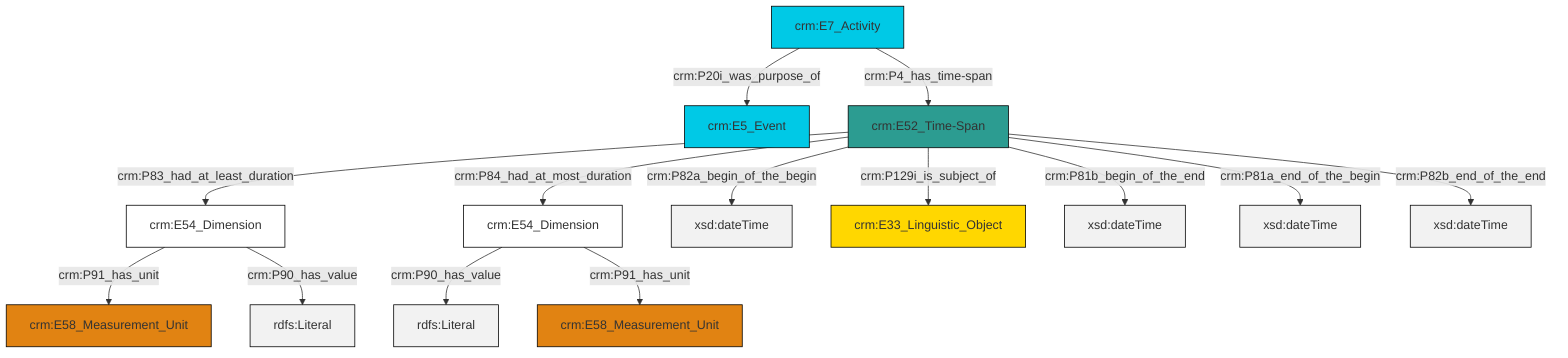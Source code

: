 graph TD
classDef Literal fill:#f2f2f2,stroke:#000000;
classDef CRM_Entity fill:#FFFFFF,stroke:#000000;
classDef Temporal_Entity fill:#00C9E6, stroke:#000000;
classDef Type fill:#E18312, stroke:#000000;
classDef Time-Span fill:#2C9C91, stroke:#000000;
classDef Appellation fill:#FFEB7F, stroke:#000000;
classDef Place fill:#008836, stroke:#000000;
classDef Persistent_Item fill:#B266B2, stroke:#000000;
classDef Conceptual_Object fill:#FFD700, stroke:#000000;
classDef Physical_Thing fill:#D2B48C, stroke:#000000;
classDef Actor fill:#f58aad, stroke:#000000;
classDef PC_Classes fill:#4ce600, stroke:#000000;
classDef Multi fill:#cccccc,stroke:#000000;

0["crm:E54_Dimension"]:::CRM_Entity -->|crm:P91_has_unit| 4["crm:E58_Measurement_Unit"]:::Type
12["crm:E52_Time-Span"]:::Time-Span -->|crm:P83_had_at_least_duration| 0["crm:E54_Dimension"]:::CRM_Entity
12["crm:E52_Time-Span"]:::Time-Span -->|crm:P82a_begin_of_the_begin| 13[xsd:dateTime]:::Literal
12["crm:E52_Time-Span"]:::Time-Span -->|crm:P84_had_at_most_duration| 6["crm:E54_Dimension"]:::CRM_Entity
6["crm:E54_Dimension"]:::CRM_Entity -->|crm:P90_has_value| 16[rdfs:Literal]:::Literal
12["crm:E52_Time-Span"]:::Time-Span -->|crm:P81b_begin_of_the_end| 17[xsd:dateTime]:::Literal
0["crm:E54_Dimension"]:::CRM_Entity -->|crm:P90_has_value| 18[rdfs:Literal]:::Literal
12["crm:E52_Time-Span"]:::Time-Span -->|crm:P81a_end_of_the_begin| 19[xsd:dateTime]:::Literal
10["crm:E7_Activity"]:::Temporal_Entity -->|crm:P4_has_time-span| 12["crm:E52_Time-Span"]:::Time-Span
10["crm:E7_Activity"]:::Temporal_Entity -->|crm:P20i_was_purpose_of| 2["crm:E5_Event"]:::Temporal_Entity
12["crm:E52_Time-Span"]:::Time-Span -->|crm:P82b_end_of_the_end| 20[xsd:dateTime]:::Literal
6["crm:E54_Dimension"]:::CRM_Entity -->|crm:P91_has_unit| 8["crm:E58_Measurement_Unit"]:::Type
12["crm:E52_Time-Span"]:::Time-Span -->|crm:P129i_is_subject_of| 14["crm:E33_Linguistic_Object"]:::Conceptual_Object